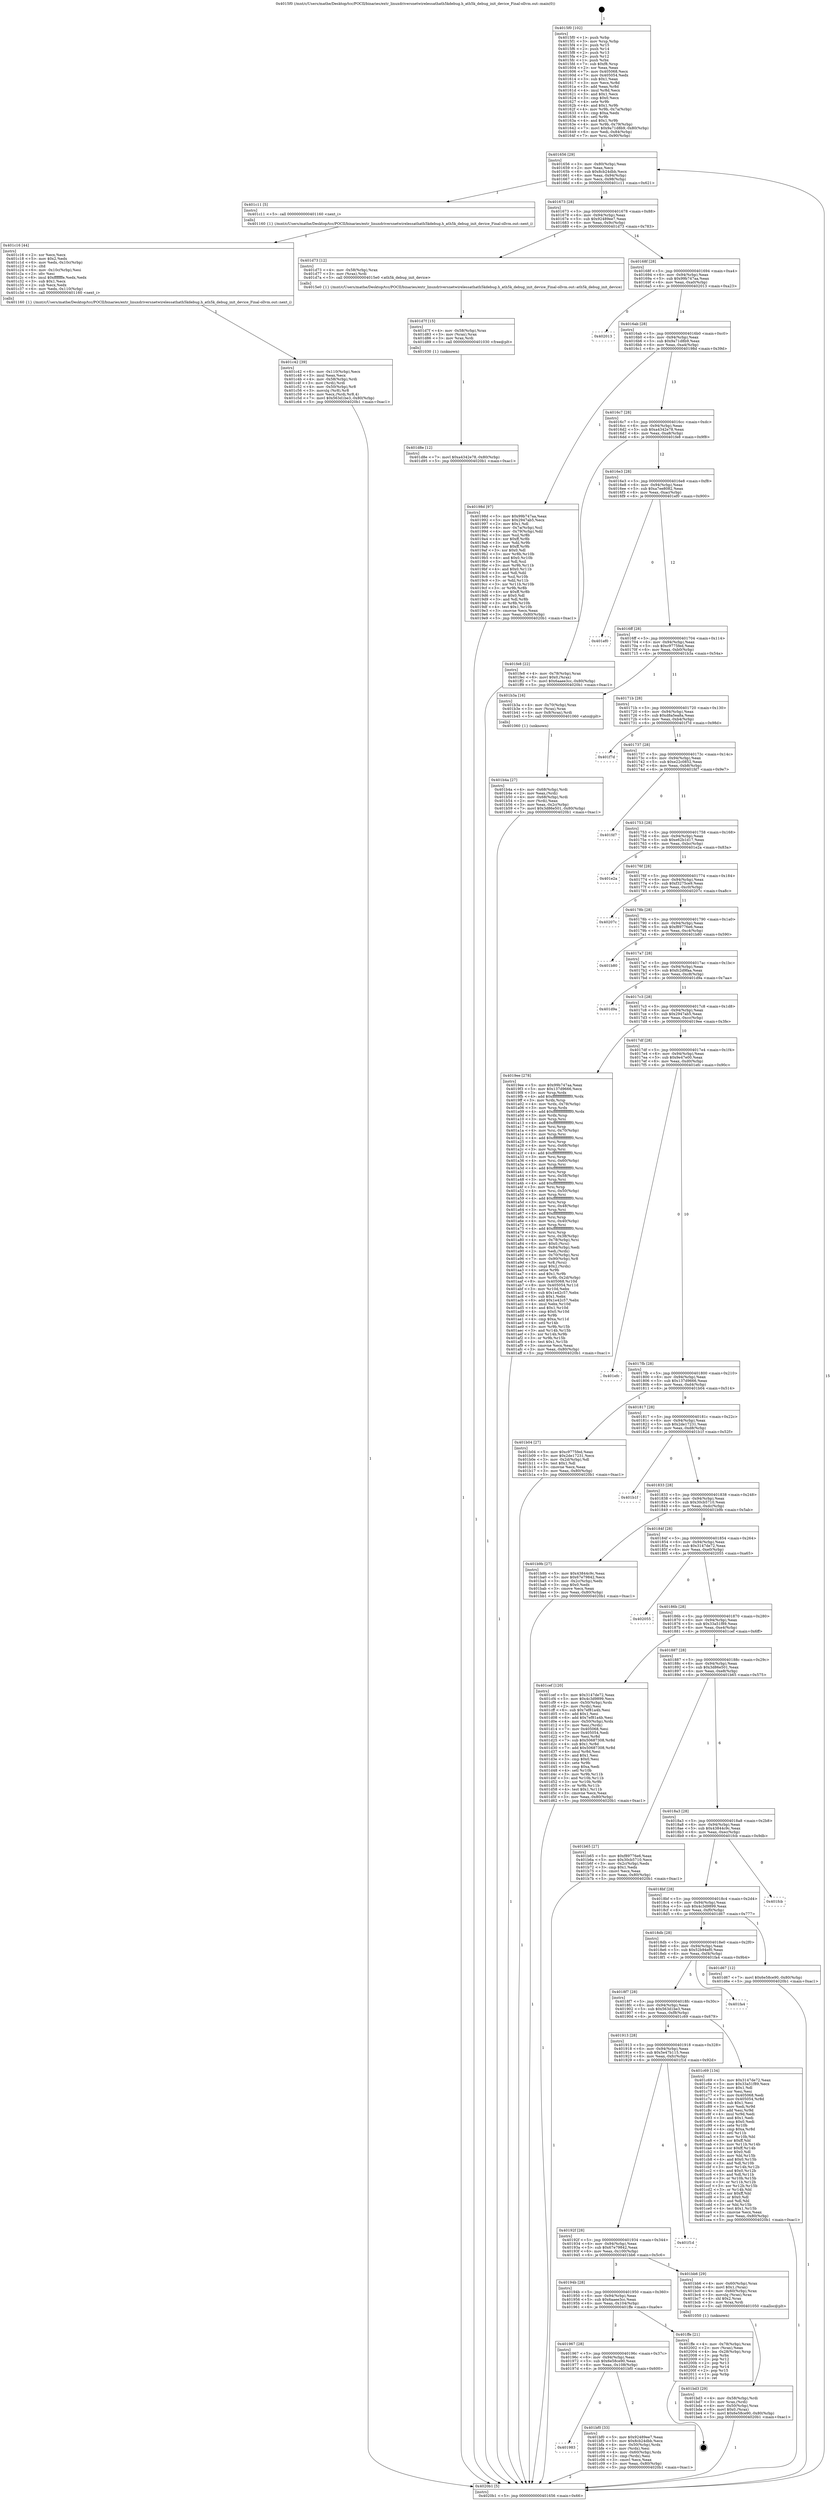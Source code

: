digraph "0x4015f0" {
  label = "0x4015f0 (/mnt/c/Users/mathe/Desktop/tcc/POCII/binaries/extr_linuxdriversnetwirelessathath5kdebug.h_ath5k_debug_init_device_Final-ollvm.out::main(0))"
  labelloc = "t"
  node[shape=record]

  Entry [label="",width=0.3,height=0.3,shape=circle,fillcolor=black,style=filled]
  "0x401656" [label="{
     0x401656 [29]\l
     | [instrs]\l
     &nbsp;&nbsp;0x401656 \<+3\>: mov -0x80(%rbp),%eax\l
     &nbsp;&nbsp;0x401659 \<+2\>: mov %eax,%ecx\l
     &nbsp;&nbsp;0x40165b \<+6\>: sub $0x8cb24dbb,%ecx\l
     &nbsp;&nbsp;0x401661 \<+6\>: mov %eax,-0x94(%rbp)\l
     &nbsp;&nbsp;0x401667 \<+6\>: mov %ecx,-0x98(%rbp)\l
     &nbsp;&nbsp;0x40166d \<+6\>: je 0000000000401c11 \<main+0x621\>\l
  }"]
  "0x401c11" [label="{
     0x401c11 [5]\l
     | [instrs]\l
     &nbsp;&nbsp;0x401c11 \<+5\>: call 0000000000401160 \<next_i\>\l
     | [calls]\l
     &nbsp;&nbsp;0x401160 \{1\} (/mnt/c/Users/mathe/Desktop/tcc/POCII/binaries/extr_linuxdriversnetwirelessathath5kdebug.h_ath5k_debug_init_device_Final-ollvm.out::next_i)\l
  }"]
  "0x401673" [label="{
     0x401673 [28]\l
     | [instrs]\l
     &nbsp;&nbsp;0x401673 \<+5\>: jmp 0000000000401678 \<main+0x88\>\l
     &nbsp;&nbsp;0x401678 \<+6\>: mov -0x94(%rbp),%eax\l
     &nbsp;&nbsp;0x40167e \<+5\>: sub $0x92489ee7,%eax\l
     &nbsp;&nbsp;0x401683 \<+6\>: mov %eax,-0x9c(%rbp)\l
     &nbsp;&nbsp;0x401689 \<+6\>: je 0000000000401d73 \<main+0x783\>\l
  }"]
  Exit [label="",width=0.3,height=0.3,shape=circle,fillcolor=black,style=filled,peripheries=2]
  "0x401d73" [label="{
     0x401d73 [12]\l
     | [instrs]\l
     &nbsp;&nbsp;0x401d73 \<+4\>: mov -0x58(%rbp),%rax\l
     &nbsp;&nbsp;0x401d77 \<+3\>: mov (%rax),%rdi\l
     &nbsp;&nbsp;0x401d7a \<+5\>: call 00000000004015e0 \<ath5k_debug_init_device\>\l
     | [calls]\l
     &nbsp;&nbsp;0x4015e0 \{1\} (/mnt/c/Users/mathe/Desktop/tcc/POCII/binaries/extr_linuxdriversnetwirelessathath5kdebug.h_ath5k_debug_init_device_Final-ollvm.out::ath5k_debug_init_device)\l
  }"]
  "0x40168f" [label="{
     0x40168f [28]\l
     | [instrs]\l
     &nbsp;&nbsp;0x40168f \<+5\>: jmp 0000000000401694 \<main+0xa4\>\l
     &nbsp;&nbsp;0x401694 \<+6\>: mov -0x94(%rbp),%eax\l
     &nbsp;&nbsp;0x40169a \<+5\>: sub $0x99b747aa,%eax\l
     &nbsp;&nbsp;0x40169f \<+6\>: mov %eax,-0xa0(%rbp)\l
     &nbsp;&nbsp;0x4016a5 \<+6\>: je 0000000000402013 \<main+0xa23\>\l
  }"]
  "0x401d8e" [label="{
     0x401d8e [12]\l
     | [instrs]\l
     &nbsp;&nbsp;0x401d8e \<+7\>: movl $0xa4342e78,-0x80(%rbp)\l
     &nbsp;&nbsp;0x401d95 \<+5\>: jmp 00000000004020b1 \<main+0xac1\>\l
  }"]
  "0x402013" [label="{
     0x402013\l
  }", style=dashed]
  "0x4016ab" [label="{
     0x4016ab [28]\l
     | [instrs]\l
     &nbsp;&nbsp;0x4016ab \<+5\>: jmp 00000000004016b0 \<main+0xc0\>\l
     &nbsp;&nbsp;0x4016b0 \<+6\>: mov -0x94(%rbp),%eax\l
     &nbsp;&nbsp;0x4016b6 \<+5\>: sub $0x9a71d8b9,%eax\l
     &nbsp;&nbsp;0x4016bb \<+6\>: mov %eax,-0xa4(%rbp)\l
     &nbsp;&nbsp;0x4016c1 \<+6\>: je 000000000040198d \<main+0x39d\>\l
  }"]
  "0x401d7f" [label="{
     0x401d7f [15]\l
     | [instrs]\l
     &nbsp;&nbsp;0x401d7f \<+4\>: mov -0x58(%rbp),%rax\l
     &nbsp;&nbsp;0x401d83 \<+3\>: mov (%rax),%rax\l
     &nbsp;&nbsp;0x401d86 \<+3\>: mov %rax,%rdi\l
     &nbsp;&nbsp;0x401d89 \<+5\>: call 0000000000401030 \<free@plt\>\l
     | [calls]\l
     &nbsp;&nbsp;0x401030 \{1\} (unknown)\l
  }"]
  "0x40198d" [label="{
     0x40198d [97]\l
     | [instrs]\l
     &nbsp;&nbsp;0x40198d \<+5\>: mov $0x99b747aa,%eax\l
     &nbsp;&nbsp;0x401992 \<+5\>: mov $0x2947ab5,%ecx\l
     &nbsp;&nbsp;0x401997 \<+2\>: mov $0x1,%dl\l
     &nbsp;&nbsp;0x401999 \<+4\>: mov -0x7a(%rbp),%sil\l
     &nbsp;&nbsp;0x40199d \<+4\>: mov -0x79(%rbp),%dil\l
     &nbsp;&nbsp;0x4019a1 \<+3\>: mov %sil,%r8b\l
     &nbsp;&nbsp;0x4019a4 \<+4\>: xor $0xff,%r8b\l
     &nbsp;&nbsp;0x4019a8 \<+3\>: mov %dil,%r9b\l
     &nbsp;&nbsp;0x4019ab \<+4\>: xor $0xff,%r9b\l
     &nbsp;&nbsp;0x4019af \<+3\>: xor $0x0,%dl\l
     &nbsp;&nbsp;0x4019b2 \<+3\>: mov %r8b,%r10b\l
     &nbsp;&nbsp;0x4019b5 \<+4\>: and $0x0,%r10b\l
     &nbsp;&nbsp;0x4019b9 \<+3\>: and %dl,%sil\l
     &nbsp;&nbsp;0x4019bc \<+3\>: mov %r9b,%r11b\l
     &nbsp;&nbsp;0x4019bf \<+4\>: and $0x0,%r11b\l
     &nbsp;&nbsp;0x4019c3 \<+3\>: and %dl,%dil\l
     &nbsp;&nbsp;0x4019c6 \<+3\>: or %sil,%r10b\l
     &nbsp;&nbsp;0x4019c9 \<+3\>: or %dil,%r11b\l
     &nbsp;&nbsp;0x4019cc \<+3\>: xor %r11b,%r10b\l
     &nbsp;&nbsp;0x4019cf \<+3\>: or %r9b,%r8b\l
     &nbsp;&nbsp;0x4019d2 \<+4\>: xor $0xff,%r8b\l
     &nbsp;&nbsp;0x4019d6 \<+3\>: or $0x0,%dl\l
     &nbsp;&nbsp;0x4019d9 \<+3\>: and %dl,%r8b\l
     &nbsp;&nbsp;0x4019dc \<+3\>: or %r8b,%r10b\l
     &nbsp;&nbsp;0x4019df \<+4\>: test $0x1,%r10b\l
     &nbsp;&nbsp;0x4019e3 \<+3\>: cmovne %ecx,%eax\l
     &nbsp;&nbsp;0x4019e6 \<+3\>: mov %eax,-0x80(%rbp)\l
     &nbsp;&nbsp;0x4019e9 \<+5\>: jmp 00000000004020b1 \<main+0xac1\>\l
  }"]
  "0x4016c7" [label="{
     0x4016c7 [28]\l
     | [instrs]\l
     &nbsp;&nbsp;0x4016c7 \<+5\>: jmp 00000000004016cc \<main+0xdc\>\l
     &nbsp;&nbsp;0x4016cc \<+6\>: mov -0x94(%rbp),%eax\l
     &nbsp;&nbsp;0x4016d2 \<+5\>: sub $0xa4342e78,%eax\l
     &nbsp;&nbsp;0x4016d7 \<+6\>: mov %eax,-0xa8(%rbp)\l
     &nbsp;&nbsp;0x4016dd \<+6\>: je 0000000000401fe8 \<main+0x9f8\>\l
  }"]
  "0x4020b1" [label="{
     0x4020b1 [5]\l
     | [instrs]\l
     &nbsp;&nbsp;0x4020b1 \<+5\>: jmp 0000000000401656 \<main+0x66\>\l
  }"]
  "0x4015f0" [label="{
     0x4015f0 [102]\l
     | [instrs]\l
     &nbsp;&nbsp;0x4015f0 \<+1\>: push %rbp\l
     &nbsp;&nbsp;0x4015f1 \<+3\>: mov %rsp,%rbp\l
     &nbsp;&nbsp;0x4015f4 \<+2\>: push %r15\l
     &nbsp;&nbsp;0x4015f6 \<+2\>: push %r14\l
     &nbsp;&nbsp;0x4015f8 \<+2\>: push %r13\l
     &nbsp;&nbsp;0x4015fa \<+2\>: push %r12\l
     &nbsp;&nbsp;0x4015fc \<+1\>: push %rbx\l
     &nbsp;&nbsp;0x4015fd \<+7\>: sub $0xf8,%rsp\l
     &nbsp;&nbsp;0x401604 \<+2\>: xor %eax,%eax\l
     &nbsp;&nbsp;0x401606 \<+7\>: mov 0x405068,%ecx\l
     &nbsp;&nbsp;0x40160d \<+7\>: mov 0x405054,%edx\l
     &nbsp;&nbsp;0x401614 \<+3\>: sub $0x1,%eax\l
     &nbsp;&nbsp;0x401617 \<+3\>: mov %ecx,%r8d\l
     &nbsp;&nbsp;0x40161a \<+3\>: add %eax,%r8d\l
     &nbsp;&nbsp;0x40161d \<+4\>: imul %r8d,%ecx\l
     &nbsp;&nbsp;0x401621 \<+3\>: and $0x1,%ecx\l
     &nbsp;&nbsp;0x401624 \<+3\>: cmp $0x0,%ecx\l
     &nbsp;&nbsp;0x401627 \<+4\>: sete %r9b\l
     &nbsp;&nbsp;0x40162b \<+4\>: and $0x1,%r9b\l
     &nbsp;&nbsp;0x40162f \<+4\>: mov %r9b,-0x7a(%rbp)\l
     &nbsp;&nbsp;0x401633 \<+3\>: cmp $0xa,%edx\l
     &nbsp;&nbsp;0x401636 \<+4\>: setl %r9b\l
     &nbsp;&nbsp;0x40163a \<+4\>: and $0x1,%r9b\l
     &nbsp;&nbsp;0x40163e \<+4\>: mov %r9b,-0x79(%rbp)\l
     &nbsp;&nbsp;0x401642 \<+7\>: movl $0x9a71d8b9,-0x80(%rbp)\l
     &nbsp;&nbsp;0x401649 \<+6\>: mov %edi,-0x84(%rbp)\l
     &nbsp;&nbsp;0x40164f \<+7\>: mov %rsi,-0x90(%rbp)\l
  }"]
  "0x401c42" [label="{
     0x401c42 [39]\l
     | [instrs]\l
     &nbsp;&nbsp;0x401c42 \<+6\>: mov -0x110(%rbp),%ecx\l
     &nbsp;&nbsp;0x401c48 \<+3\>: imul %eax,%ecx\l
     &nbsp;&nbsp;0x401c4b \<+4\>: mov -0x58(%rbp),%rdi\l
     &nbsp;&nbsp;0x401c4f \<+3\>: mov (%rdi),%rdi\l
     &nbsp;&nbsp;0x401c52 \<+4\>: mov -0x50(%rbp),%r8\l
     &nbsp;&nbsp;0x401c56 \<+3\>: movslq (%r8),%r8\l
     &nbsp;&nbsp;0x401c59 \<+4\>: mov %ecx,(%rdi,%r8,4)\l
     &nbsp;&nbsp;0x401c5d \<+7\>: movl $0x563d1be3,-0x80(%rbp)\l
     &nbsp;&nbsp;0x401c64 \<+5\>: jmp 00000000004020b1 \<main+0xac1\>\l
  }"]
  "0x401fe8" [label="{
     0x401fe8 [22]\l
     | [instrs]\l
     &nbsp;&nbsp;0x401fe8 \<+4\>: mov -0x78(%rbp),%rax\l
     &nbsp;&nbsp;0x401fec \<+6\>: movl $0x0,(%rax)\l
     &nbsp;&nbsp;0x401ff2 \<+7\>: movl $0x6aaee3cc,-0x80(%rbp)\l
     &nbsp;&nbsp;0x401ff9 \<+5\>: jmp 00000000004020b1 \<main+0xac1\>\l
  }"]
  "0x4016e3" [label="{
     0x4016e3 [28]\l
     | [instrs]\l
     &nbsp;&nbsp;0x4016e3 \<+5\>: jmp 00000000004016e8 \<main+0xf8\>\l
     &nbsp;&nbsp;0x4016e8 \<+6\>: mov -0x94(%rbp),%eax\l
     &nbsp;&nbsp;0x4016ee \<+5\>: sub $0xa7ee8082,%eax\l
     &nbsp;&nbsp;0x4016f3 \<+6\>: mov %eax,-0xac(%rbp)\l
     &nbsp;&nbsp;0x4016f9 \<+6\>: je 0000000000401ef0 \<main+0x900\>\l
  }"]
  "0x401c16" [label="{
     0x401c16 [44]\l
     | [instrs]\l
     &nbsp;&nbsp;0x401c16 \<+2\>: xor %ecx,%ecx\l
     &nbsp;&nbsp;0x401c18 \<+5\>: mov $0x2,%edx\l
     &nbsp;&nbsp;0x401c1d \<+6\>: mov %edx,-0x10c(%rbp)\l
     &nbsp;&nbsp;0x401c23 \<+1\>: cltd\l
     &nbsp;&nbsp;0x401c24 \<+6\>: mov -0x10c(%rbp),%esi\l
     &nbsp;&nbsp;0x401c2a \<+2\>: idiv %esi\l
     &nbsp;&nbsp;0x401c2c \<+6\>: imul $0xfffffffe,%edx,%edx\l
     &nbsp;&nbsp;0x401c32 \<+3\>: sub $0x1,%ecx\l
     &nbsp;&nbsp;0x401c35 \<+2\>: sub %ecx,%edx\l
     &nbsp;&nbsp;0x401c37 \<+6\>: mov %edx,-0x110(%rbp)\l
     &nbsp;&nbsp;0x401c3d \<+5\>: call 0000000000401160 \<next_i\>\l
     | [calls]\l
     &nbsp;&nbsp;0x401160 \{1\} (/mnt/c/Users/mathe/Desktop/tcc/POCII/binaries/extr_linuxdriversnetwirelessathath5kdebug.h_ath5k_debug_init_device_Final-ollvm.out::next_i)\l
  }"]
  "0x401ef0" [label="{
     0x401ef0\l
  }", style=dashed]
  "0x4016ff" [label="{
     0x4016ff [28]\l
     | [instrs]\l
     &nbsp;&nbsp;0x4016ff \<+5\>: jmp 0000000000401704 \<main+0x114\>\l
     &nbsp;&nbsp;0x401704 \<+6\>: mov -0x94(%rbp),%eax\l
     &nbsp;&nbsp;0x40170a \<+5\>: sub $0xc9775fed,%eax\l
     &nbsp;&nbsp;0x40170f \<+6\>: mov %eax,-0xb0(%rbp)\l
     &nbsp;&nbsp;0x401715 \<+6\>: je 0000000000401b3a \<main+0x54a\>\l
  }"]
  "0x401983" [label="{
     0x401983\l
  }", style=dashed]
  "0x401b3a" [label="{
     0x401b3a [16]\l
     | [instrs]\l
     &nbsp;&nbsp;0x401b3a \<+4\>: mov -0x70(%rbp),%rax\l
     &nbsp;&nbsp;0x401b3e \<+3\>: mov (%rax),%rax\l
     &nbsp;&nbsp;0x401b41 \<+4\>: mov 0x8(%rax),%rdi\l
     &nbsp;&nbsp;0x401b45 \<+5\>: call 0000000000401060 \<atoi@plt\>\l
     | [calls]\l
     &nbsp;&nbsp;0x401060 \{1\} (unknown)\l
  }"]
  "0x40171b" [label="{
     0x40171b [28]\l
     | [instrs]\l
     &nbsp;&nbsp;0x40171b \<+5\>: jmp 0000000000401720 \<main+0x130\>\l
     &nbsp;&nbsp;0x401720 \<+6\>: mov -0x94(%rbp),%eax\l
     &nbsp;&nbsp;0x401726 \<+5\>: sub $0xd8a5ea8a,%eax\l
     &nbsp;&nbsp;0x40172b \<+6\>: mov %eax,-0xb4(%rbp)\l
     &nbsp;&nbsp;0x401731 \<+6\>: je 0000000000401f7d \<main+0x98d\>\l
  }"]
  "0x401bf0" [label="{
     0x401bf0 [33]\l
     | [instrs]\l
     &nbsp;&nbsp;0x401bf0 \<+5\>: mov $0x92489ee7,%eax\l
     &nbsp;&nbsp;0x401bf5 \<+5\>: mov $0x8cb24dbb,%ecx\l
     &nbsp;&nbsp;0x401bfa \<+4\>: mov -0x50(%rbp),%rdx\l
     &nbsp;&nbsp;0x401bfe \<+2\>: mov (%rdx),%esi\l
     &nbsp;&nbsp;0x401c00 \<+4\>: mov -0x60(%rbp),%rdx\l
     &nbsp;&nbsp;0x401c04 \<+2\>: cmp (%rdx),%esi\l
     &nbsp;&nbsp;0x401c06 \<+3\>: cmovl %ecx,%eax\l
     &nbsp;&nbsp;0x401c09 \<+3\>: mov %eax,-0x80(%rbp)\l
     &nbsp;&nbsp;0x401c0c \<+5\>: jmp 00000000004020b1 \<main+0xac1\>\l
  }"]
  "0x401f7d" [label="{
     0x401f7d\l
  }", style=dashed]
  "0x401737" [label="{
     0x401737 [28]\l
     | [instrs]\l
     &nbsp;&nbsp;0x401737 \<+5\>: jmp 000000000040173c \<main+0x14c\>\l
     &nbsp;&nbsp;0x40173c \<+6\>: mov -0x94(%rbp),%eax\l
     &nbsp;&nbsp;0x401742 \<+5\>: sub $0xe22c0852,%eax\l
     &nbsp;&nbsp;0x401747 \<+6\>: mov %eax,-0xb8(%rbp)\l
     &nbsp;&nbsp;0x40174d \<+6\>: je 0000000000401fd7 \<main+0x9e7\>\l
  }"]
  "0x401967" [label="{
     0x401967 [28]\l
     | [instrs]\l
     &nbsp;&nbsp;0x401967 \<+5\>: jmp 000000000040196c \<main+0x37c\>\l
     &nbsp;&nbsp;0x40196c \<+6\>: mov -0x94(%rbp),%eax\l
     &nbsp;&nbsp;0x401972 \<+5\>: sub $0x6e58ce90,%eax\l
     &nbsp;&nbsp;0x401977 \<+6\>: mov %eax,-0x108(%rbp)\l
     &nbsp;&nbsp;0x40197d \<+6\>: je 0000000000401bf0 \<main+0x600\>\l
  }"]
  "0x401fd7" [label="{
     0x401fd7\l
  }", style=dashed]
  "0x401753" [label="{
     0x401753 [28]\l
     | [instrs]\l
     &nbsp;&nbsp;0x401753 \<+5\>: jmp 0000000000401758 \<main+0x168\>\l
     &nbsp;&nbsp;0x401758 \<+6\>: mov -0x94(%rbp),%eax\l
     &nbsp;&nbsp;0x40175e \<+5\>: sub $0xe62b1d17,%eax\l
     &nbsp;&nbsp;0x401763 \<+6\>: mov %eax,-0xbc(%rbp)\l
     &nbsp;&nbsp;0x401769 \<+6\>: je 0000000000401e2a \<main+0x83a\>\l
  }"]
  "0x401ffe" [label="{
     0x401ffe [21]\l
     | [instrs]\l
     &nbsp;&nbsp;0x401ffe \<+4\>: mov -0x78(%rbp),%rax\l
     &nbsp;&nbsp;0x402002 \<+2\>: mov (%rax),%eax\l
     &nbsp;&nbsp;0x402004 \<+4\>: lea -0x28(%rbp),%rsp\l
     &nbsp;&nbsp;0x402008 \<+1\>: pop %rbx\l
     &nbsp;&nbsp;0x402009 \<+2\>: pop %r12\l
     &nbsp;&nbsp;0x40200b \<+2\>: pop %r13\l
     &nbsp;&nbsp;0x40200d \<+2\>: pop %r14\l
     &nbsp;&nbsp;0x40200f \<+2\>: pop %r15\l
     &nbsp;&nbsp;0x402011 \<+1\>: pop %rbp\l
     &nbsp;&nbsp;0x402012 \<+1\>: ret\l
  }"]
  "0x401e2a" [label="{
     0x401e2a\l
  }", style=dashed]
  "0x40176f" [label="{
     0x40176f [28]\l
     | [instrs]\l
     &nbsp;&nbsp;0x40176f \<+5\>: jmp 0000000000401774 \<main+0x184\>\l
     &nbsp;&nbsp;0x401774 \<+6\>: mov -0x94(%rbp),%eax\l
     &nbsp;&nbsp;0x40177a \<+5\>: sub $0xf3275ce9,%eax\l
     &nbsp;&nbsp;0x40177f \<+6\>: mov %eax,-0xc0(%rbp)\l
     &nbsp;&nbsp;0x401785 \<+6\>: je 000000000040207c \<main+0xa8c\>\l
  }"]
  "0x401bd3" [label="{
     0x401bd3 [29]\l
     | [instrs]\l
     &nbsp;&nbsp;0x401bd3 \<+4\>: mov -0x58(%rbp),%rdi\l
     &nbsp;&nbsp;0x401bd7 \<+3\>: mov %rax,(%rdi)\l
     &nbsp;&nbsp;0x401bda \<+4\>: mov -0x50(%rbp),%rax\l
     &nbsp;&nbsp;0x401bde \<+6\>: movl $0x0,(%rax)\l
     &nbsp;&nbsp;0x401be4 \<+7\>: movl $0x6e58ce90,-0x80(%rbp)\l
     &nbsp;&nbsp;0x401beb \<+5\>: jmp 00000000004020b1 \<main+0xac1\>\l
  }"]
  "0x40207c" [label="{
     0x40207c\l
  }", style=dashed]
  "0x40178b" [label="{
     0x40178b [28]\l
     | [instrs]\l
     &nbsp;&nbsp;0x40178b \<+5\>: jmp 0000000000401790 \<main+0x1a0\>\l
     &nbsp;&nbsp;0x401790 \<+6\>: mov -0x94(%rbp),%eax\l
     &nbsp;&nbsp;0x401796 \<+5\>: sub $0xf89776e6,%eax\l
     &nbsp;&nbsp;0x40179b \<+6\>: mov %eax,-0xc4(%rbp)\l
     &nbsp;&nbsp;0x4017a1 \<+6\>: je 0000000000401b80 \<main+0x590\>\l
  }"]
  "0x40194b" [label="{
     0x40194b [28]\l
     | [instrs]\l
     &nbsp;&nbsp;0x40194b \<+5\>: jmp 0000000000401950 \<main+0x360\>\l
     &nbsp;&nbsp;0x401950 \<+6\>: mov -0x94(%rbp),%eax\l
     &nbsp;&nbsp;0x401956 \<+5\>: sub $0x6aaee3cc,%eax\l
     &nbsp;&nbsp;0x40195b \<+6\>: mov %eax,-0x104(%rbp)\l
     &nbsp;&nbsp;0x401961 \<+6\>: je 0000000000401ffe \<main+0xa0e\>\l
  }"]
  "0x401b80" [label="{
     0x401b80\l
  }", style=dashed]
  "0x4017a7" [label="{
     0x4017a7 [28]\l
     | [instrs]\l
     &nbsp;&nbsp;0x4017a7 \<+5\>: jmp 00000000004017ac \<main+0x1bc\>\l
     &nbsp;&nbsp;0x4017ac \<+6\>: mov -0x94(%rbp),%eax\l
     &nbsp;&nbsp;0x4017b2 \<+5\>: sub $0xfc2d9faa,%eax\l
     &nbsp;&nbsp;0x4017b7 \<+6\>: mov %eax,-0xc8(%rbp)\l
     &nbsp;&nbsp;0x4017bd \<+6\>: je 0000000000401d9a \<main+0x7aa\>\l
  }"]
  "0x401bb6" [label="{
     0x401bb6 [29]\l
     | [instrs]\l
     &nbsp;&nbsp;0x401bb6 \<+4\>: mov -0x60(%rbp),%rax\l
     &nbsp;&nbsp;0x401bba \<+6\>: movl $0x1,(%rax)\l
     &nbsp;&nbsp;0x401bc0 \<+4\>: mov -0x60(%rbp),%rax\l
     &nbsp;&nbsp;0x401bc4 \<+3\>: movslq (%rax),%rax\l
     &nbsp;&nbsp;0x401bc7 \<+4\>: shl $0x2,%rax\l
     &nbsp;&nbsp;0x401bcb \<+3\>: mov %rax,%rdi\l
     &nbsp;&nbsp;0x401bce \<+5\>: call 0000000000401050 \<malloc@plt\>\l
     | [calls]\l
     &nbsp;&nbsp;0x401050 \{1\} (unknown)\l
  }"]
  "0x401d9a" [label="{
     0x401d9a\l
  }", style=dashed]
  "0x4017c3" [label="{
     0x4017c3 [28]\l
     | [instrs]\l
     &nbsp;&nbsp;0x4017c3 \<+5\>: jmp 00000000004017c8 \<main+0x1d8\>\l
     &nbsp;&nbsp;0x4017c8 \<+6\>: mov -0x94(%rbp),%eax\l
     &nbsp;&nbsp;0x4017ce \<+5\>: sub $0x2947ab5,%eax\l
     &nbsp;&nbsp;0x4017d3 \<+6\>: mov %eax,-0xcc(%rbp)\l
     &nbsp;&nbsp;0x4017d9 \<+6\>: je 00000000004019ee \<main+0x3fe\>\l
  }"]
  "0x40192f" [label="{
     0x40192f [28]\l
     | [instrs]\l
     &nbsp;&nbsp;0x40192f \<+5\>: jmp 0000000000401934 \<main+0x344\>\l
     &nbsp;&nbsp;0x401934 \<+6\>: mov -0x94(%rbp),%eax\l
     &nbsp;&nbsp;0x40193a \<+5\>: sub $0x67e79842,%eax\l
     &nbsp;&nbsp;0x40193f \<+6\>: mov %eax,-0x100(%rbp)\l
     &nbsp;&nbsp;0x401945 \<+6\>: je 0000000000401bb6 \<main+0x5c6\>\l
  }"]
  "0x4019ee" [label="{
     0x4019ee [278]\l
     | [instrs]\l
     &nbsp;&nbsp;0x4019ee \<+5\>: mov $0x99b747aa,%eax\l
     &nbsp;&nbsp;0x4019f3 \<+5\>: mov $0x137d9666,%ecx\l
     &nbsp;&nbsp;0x4019f8 \<+3\>: mov %rsp,%rdx\l
     &nbsp;&nbsp;0x4019fb \<+4\>: add $0xfffffffffffffff0,%rdx\l
     &nbsp;&nbsp;0x4019ff \<+3\>: mov %rdx,%rsp\l
     &nbsp;&nbsp;0x401a02 \<+4\>: mov %rdx,-0x78(%rbp)\l
     &nbsp;&nbsp;0x401a06 \<+3\>: mov %rsp,%rdx\l
     &nbsp;&nbsp;0x401a09 \<+4\>: add $0xfffffffffffffff0,%rdx\l
     &nbsp;&nbsp;0x401a0d \<+3\>: mov %rdx,%rsp\l
     &nbsp;&nbsp;0x401a10 \<+3\>: mov %rsp,%rsi\l
     &nbsp;&nbsp;0x401a13 \<+4\>: add $0xfffffffffffffff0,%rsi\l
     &nbsp;&nbsp;0x401a17 \<+3\>: mov %rsi,%rsp\l
     &nbsp;&nbsp;0x401a1a \<+4\>: mov %rsi,-0x70(%rbp)\l
     &nbsp;&nbsp;0x401a1e \<+3\>: mov %rsp,%rsi\l
     &nbsp;&nbsp;0x401a21 \<+4\>: add $0xfffffffffffffff0,%rsi\l
     &nbsp;&nbsp;0x401a25 \<+3\>: mov %rsi,%rsp\l
     &nbsp;&nbsp;0x401a28 \<+4\>: mov %rsi,-0x68(%rbp)\l
     &nbsp;&nbsp;0x401a2c \<+3\>: mov %rsp,%rsi\l
     &nbsp;&nbsp;0x401a2f \<+4\>: add $0xfffffffffffffff0,%rsi\l
     &nbsp;&nbsp;0x401a33 \<+3\>: mov %rsi,%rsp\l
     &nbsp;&nbsp;0x401a36 \<+4\>: mov %rsi,-0x60(%rbp)\l
     &nbsp;&nbsp;0x401a3a \<+3\>: mov %rsp,%rsi\l
     &nbsp;&nbsp;0x401a3d \<+4\>: add $0xfffffffffffffff0,%rsi\l
     &nbsp;&nbsp;0x401a41 \<+3\>: mov %rsi,%rsp\l
     &nbsp;&nbsp;0x401a44 \<+4\>: mov %rsi,-0x58(%rbp)\l
     &nbsp;&nbsp;0x401a48 \<+3\>: mov %rsp,%rsi\l
     &nbsp;&nbsp;0x401a4b \<+4\>: add $0xfffffffffffffff0,%rsi\l
     &nbsp;&nbsp;0x401a4f \<+3\>: mov %rsi,%rsp\l
     &nbsp;&nbsp;0x401a52 \<+4\>: mov %rsi,-0x50(%rbp)\l
     &nbsp;&nbsp;0x401a56 \<+3\>: mov %rsp,%rsi\l
     &nbsp;&nbsp;0x401a59 \<+4\>: add $0xfffffffffffffff0,%rsi\l
     &nbsp;&nbsp;0x401a5d \<+3\>: mov %rsi,%rsp\l
     &nbsp;&nbsp;0x401a60 \<+4\>: mov %rsi,-0x48(%rbp)\l
     &nbsp;&nbsp;0x401a64 \<+3\>: mov %rsp,%rsi\l
     &nbsp;&nbsp;0x401a67 \<+4\>: add $0xfffffffffffffff0,%rsi\l
     &nbsp;&nbsp;0x401a6b \<+3\>: mov %rsi,%rsp\l
     &nbsp;&nbsp;0x401a6e \<+4\>: mov %rsi,-0x40(%rbp)\l
     &nbsp;&nbsp;0x401a72 \<+3\>: mov %rsp,%rsi\l
     &nbsp;&nbsp;0x401a75 \<+4\>: add $0xfffffffffffffff0,%rsi\l
     &nbsp;&nbsp;0x401a79 \<+3\>: mov %rsi,%rsp\l
     &nbsp;&nbsp;0x401a7c \<+4\>: mov %rsi,-0x38(%rbp)\l
     &nbsp;&nbsp;0x401a80 \<+4\>: mov -0x78(%rbp),%rsi\l
     &nbsp;&nbsp;0x401a84 \<+6\>: movl $0x0,(%rsi)\l
     &nbsp;&nbsp;0x401a8a \<+6\>: mov -0x84(%rbp),%edi\l
     &nbsp;&nbsp;0x401a90 \<+2\>: mov %edi,(%rdx)\l
     &nbsp;&nbsp;0x401a92 \<+4\>: mov -0x70(%rbp),%rsi\l
     &nbsp;&nbsp;0x401a96 \<+7\>: mov -0x90(%rbp),%r8\l
     &nbsp;&nbsp;0x401a9d \<+3\>: mov %r8,(%rsi)\l
     &nbsp;&nbsp;0x401aa0 \<+3\>: cmpl $0x2,(%rdx)\l
     &nbsp;&nbsp;0x401aa3 \<+4\>: setne %r9b\l
     &nbsp;&nbsp;0x401aa7 \<+4\>: and $0x1,%r9b\l
     &nbsp;&nbsp;0x401aab \<+4\>: mov %r9b,-0x2d(%rbp)\l
     &nbsp;&nbsp;0x401aaf \<+8\>: mov 0x405068,%r10d\l
     &nbsp;&nbsp;0x401ab7 \<+8\>: mov 0x405054,%r11d\l
     &nbsp;&nbsp;0x401abf \<+3\>: mov %r10d,%ebx\l
     &nbsp;&nbsp;0x401ac2 \<+6\>: sub $0x1e42c57,%ebx\l
     &nbsp;&nbsp;0x401ac8 \<+3\>: sub $0x1,%ebx\l
     &nbsp;&nbsp;0x401acb \<+6\>: add $0x1e42c57,%ebx\l
     &nbsp;&nbsp;0x401ad1 \<+4\>: imul %ebx,%r10d\l
     &nbsp;&nbsp;0x401ad5 \<+4\>: and $0x1,%r10d\l
     &nbsp;&nbsp;0x401ad9 \<+4\>: cmp $0x0,%r10d\l
     &nbsp;&nbsp;0x401add \<+4\>: sete %r9b\l
     &nbsp;&nbsp;0x401ae1 \<+4\>: cmp $0xa,%r11d\l
     &nbsp;&nbsp;0x401ae5 \<+4\>: setl %r14b\l
     &nbsp;&nbsp;0x401ae9 \<+3\>: mov %r9b,%r15b\l
     &nbsp;&nbsp;0x401aec \<+3\>: and %r14b,%r15b\l
     &nbsp;&nbsp;0x401aef \<+3\>: xor %r14b,%r9b\l
     &nbsp;&nbsp;0x401af2 \<+3\>: or %r9b,%r15b\l
     &nbsp;&nbsp;0x401af5 \<+4\>: test $0x1,%r15b\l
     &nbsp;&nbsp;0x401af9 \<+3\>: cmovne %ecx,%eax\l
     &nbsp;&nbsp;0x401afc \<+3\>: mov %eax,-0x80(%rbp)\l
     &nbsp;&nbsp;0x401aff \<+5\>: jmp 00000000004020b1 \<main+0xac1\>\l
  }"]
  "0x4017df" [label="{
     0x4017df [28]\l
     | [instrs]\l
     &nbsp;&nbsp;0x4017df \<+5\>: jmp 00000000004017e4 \<main+0x1f4\>\l
     &nbsp;&nbsp;0x4017e4 \<+6\>: mov -0x94(%rbp),%eax\l
     &nbsp;&nbsp;0x4017ea \<+5\>: sub $0x9e47e00,%eax\l
     &nbsp;&nbsp;0x4017ef \<+6\>: mov %eax,-0xd0(%rbp)\l
     &nbsp;&nbsp;0x4017f5 \<+6\>: je 0000000000401efc \<main+0x90c\>\l
  }"]
  "0x401f1d" [label="{
     0x401f1d\l
  }", style=dashed]
  "0x401913" [label="{
     0x401913 [28]\l
     | [instrs]\l
     &nbsp;&nbsp;0x401913 \<+5\>: jmp 0000000000401918 \<main+0x328\>\l
     &nbsp;&nbsp;0x401918 \<+6\>: mov -0x94(%rbp),%eax\l
     &nbsp;&nbsp;0x40191e \<+5\>: sub $0x5e47b115,%eax\l
     &nbsp;&nbsp;0x401923 \<+6\>: mov %eax,-0xfc(%rbp)\l
     &nbsp;&nbsp;0x401929 \<+6\>: je 0000000000401f1d \<main+0x92d\>\l
  }"]
  "0x401efc" [label="{
     0x401efc\l
  }", style=dashed]
  "0x4017fb" [label="{
     0x4017fb [28]\l
     | [instrs]\l
     &nbsp;&nbsp;0x4017fb \<+5\>: jmp 0000000000401800 \<main+0x210\>\l
     &nbsp;&nbsp;0x401800 \<+6\>: mov -0x94(%rbp),%eax\l
     &nbsp;&nbsp;0x401806 \<+5\>: sub $0x137d9666,%eax\l
     &nbsp;&nbsp;0x40180b \<+6\>: mov %eax,-0xd4(%rbp)\l
     &nbsp;&nbsp;0x401811 \<+6\>: je 0000000000401b04 \<main+0x514\>\l
  }"]
  "0x401c69" [label="{
     0x401c69 [134]\l
     | [instrs]\l
     &nbsp;&nbsp;0x401c69 \<+5\>: mov $0x3147de72,%eax\l
     &nbsp;&nbsp;0x401c6e \<+5\>: mov $0x33a51f89,%ecx\l
     &nbsp;&nbsp;0x401c73 \<+2\>: mov $0x1,%dl\l
     &nbsp;&nbsp;0x401c75 \<+2\>: xor %esi,%esi\l
     &nbsp;&nbsp;0x401c77 \<+7\>: mov 0x405068,%edi\l
     &nbsp;&nbsp;0x401c7e \<+8\>: mov 0x405054,%r8d\l
     &nbsp;&nbsp;0x401c86 \<+3\>: sub $0x1,%esi\l
     &nbsp;&nbsp;0x401c89 \<+3\>: mov %edi,%r9d\l
     &nbsp;&nbsp;0x401c8c \<+3\>: add %esi,%r9d\l
     &nbsp;&nbsp;0x401c8f \<+4\>: imul %r9d,%edi\l
     &nbsp;&nbsp;0x401c93 \<+3\>: and $0x1,%edi\l
     &nbsp;&nbsp;0x401c96 \<+3\>: cmp $0x0,%edi\l
     &nbsp;&nbsp;0x401c99 \<+4\>: sete %r10b\l
     &nbsp;&nbsp;0x401c9d \<+4\>: cmp $0xa,%r8d\l
     &nbsp;&nbsp;0x401ca1 \<+4\>: setl %r11b\l
     &nbsp;&nbsp;0x401ca5 \<+3\>: mov %r10b,%bl\l
     &nbsp;&nbsp;0x401ca8 \<+3\>: xor $0xff,%bl\l
     &nbsp;&nbsp;0x401cab \<+3\>: mov %r11b,%r14b\l
     &nbsp;&nbsp;0x401cae \<+4\>: xor $0xff,%r14b\l
     &nbsp;&nbsp;0x401cb2 \<+3\>: xor $0x0,%dl\l
     &nbsp;&nbsp;0x401cb5 \<+3\>: mov %bl,%r15b\l
     &nbsp;&nbsp;0x401cb8 \<+4\>: and $0x0,%r15b\l
     &nbsp;&nbsp;0x401cbc \<+3\>: and %dl,%r10b\l
     &nbsp;&nbsp;0x401cbf \<+3\>: mov %r14b,%r12b\l
     &nbsp;&nbsp;0x401cc2 \<+4\>: and $0x0,%r12b\l
     &nbsp;&nbsp;0x401cc6 \<+3\>: and %dl,%r11b\l
     &nbsp;&nbsp;0x401cc9 \<+3\>: or %r10b,%r15b\l
     &nbsp;&nbsp;0x401ccc \<+3\>: or %r11b,%r12b\l
     &nbsp;&nbsp;0x401ccf \<+3\>: xor %r12b,%r15b\l
     &nbsp;&nbsp;0x401cd2 \<+3\>: or %r14b,%bl\l
     &nbsp;&nbsp;0x401cd5 \<+3\>: xor $0xff,%bl\l
     &nbsp;&nbsp;0x401cd8 \<+3\>: or $0x0,%dl\l
     &nbsp;&nbsp;0x401cdb \<+2\>: and %dl,%bl\l
     &nbsp;&nbsp;0x401cdd \<+3\>: or %bl,%r15b\l
     &nbsp;&nbsp;0x401ce0 \<+4\>: test $0x1,%r15b\l
     &nbsp;&nbsp;0x401ce4 \<+3\>: cmovne %ecx,%eax\l
     &nbsp;&nbsp;0x401ce7 \<+3\>: mov %eax,-0x80(%rbp)\l
     &nbsp;&nbsp;0x401cea \<+5\>: jmp 00000000004020b1 \<main+0xac1\>\l
  }"]
  "0x401b04" [label="{
     0x401b04 [27]\l
     | [instrs]\l
     &nbsp;&nbsp;0x401b04 \<+5\>: mov $0xc9775fed,%eax\l
     &nbsp;&nbsp;0x401b09 \<+5\>: mov $0x2de17231,%ecx\l
     &nbsp;&nbsp;0x401b0e \<+3\>: mov -0x2d(%rbp),%dl\l
     &nbsp;&nbsp;0x401b11 \<+3\>: test $0x1,%dl\l
     &nbsp;&nbsp;0x401b14 \<+3\>: cmovne %ecx,%eax\l
     &nbsp;&nbsp;0x401b17 \<+3\>: mov %eax,-0x80(%rbp)\l
     &nbsp;&nbsp;0x401b1a \<+5\>: jmp 00000000004020b1 \<main+0xac1\>\l
  }"]
  "0x401817" [label="{
     0x401817 [28]\l
     | [instrs]\l
     &nbsp;&nbsp;0x401817 \<+5\>: jmp 000000000040181c \<main+0x22c\>\l
     &nbsp;&nbsp;0x40181c \<+6\>: mov -0x94(%rbp),%eax\l
     &nbsp;&nbsp;0x401822 \<+5\>: sub $0x2de17231,%eax\l
     &nbsp;&nbsp;0x401827 \<+6\>: mov %eax,-0xd8(%rbp)\l
     &nbsp;&nbsp;0x40182d \<+6\>: je 0000000000401b1f \<main+0x52f\>\l
  }"]
  "0x401b4a" [label="{
     0x401b4a [27]\l
     | [instrs]\l
     &nbsp;&nbsp;0x401b4a \<+4\>: mov -0x68(%rbp),%rdi\l
     &nbsp;&nbsp;0x401b4e \<+2\>: mov %eax,(%rdi)\l
     &nbsp;&nbsp;0x401b50 \<+4\>: mov -0x68(%rbp),%rdi\l
     &nbsp;&nbsp;0x401b54 \<+2\>: mov (%rdi),%eax\l
     &nbsp;&nbsp;0x401b56 \<+3\>: mov %eax,-0x2c(%rbp)\l
     &nbsp;&nbsp;0x401b59 \<+7\>: movl $0x3d86e501,-0x80(%rbp)\l
     &nbsp;&nbsp;0x401b60 \<+5\>: jmp 00000000004020b1 \<main+0xac1\>\l
  }"]
  "0x4018f7" [label="{
     0x4018f7 [28]\l
     | [instrs]\l
     &nbsp;&nbsp;0x4018f7 \<+5\>: jmp 00000000004018fc \<main+0x30c\>\l
     &nbsp;&nbsp;0x4018fc \<+6\>: mov -0x94(%rbp),%eax\l
     &nbsp;&nbsp;0x401902 \<+5\>: sub $0x563d1be3,%eax\l
     &nbsp;&nbsp;0x401907 \<+6\>: mov %eax,-0xf8(%rbp)\l
     &nbsp;&nbsp;0x40190d \<+6\>: je 0000000000401c69 \<main+0x679\>\l
  }"]
  "0x401b1f" [label="{
     0x401b1f\l
  }", style=dashed]
  "0x401833" [label="{
     0x401833 [28]\l
     | [instrs]\l
     &nbsp;&nbsp;0x401833 \<+5\>: jmp 0000000000401838 \<main+0x248\>\l
     &nbsp;&nbsp;0x401838 \<+6\>: mov -0x94(%rbp),%eax\l
     &nbsp;&nbsp;0x40183e \<+5\>: sub $0x30cb5710,%eax\l
     &nbsp;&nbsp;0x401843 \<+6\>: mov %eax,-0xdc(%rbp)\l
     &nbsp;&nbsp;0x401849 \<+6\>: je 0000000000401b9b \<main+0x5ab\>\l
  }"]
  "0x401fa4" [label="{
     0x401fa4\l
  }", style=dashed]
  "0x401b9b" [label="{
     0x401b9b [27]\l
     | [instrs]\l
     &nbsp;&nbsp;0x401b9b \<+5\>: mov $0x43844c9c,%eax\l
     &nbsp;&nbsp;0x401ba0 \<+5\>: mov $0x67e79842,%ecx\l
     &nbsp;&nbsp;0x401ba5 \<+3\>: mov -0x2c(%rbp),%edx\l
     &nbsp;&nbsp;0x401ba8 \<+3\>: cmp $0x0,%edx\l
     &nbsp;&nbsp;0x401bab \<+3\>: cmove %ecx,%eax\l
     &nbsp;&nbsp;0x401bae \<+3\>: mov %eax,-0x80(%rbp)\l
     &nbsp;&nbsp;0x401bb1 \<+5\>: jmp 00000000004020b1 \<main+0xac1\>\l
  }"]
  "0x40184f" [label="{
     0x40184f [28]\l
     | [instrs]\l
     &nbsp;&nbsp;0x40184f \<+5\>: jmp 0000000000401854 \<main+0x264\>\l
     &nbsp;&nbsp;0x401854 \<+6\>: mov -0x94(%rbp),%eax\l
     &nbsp;&nbsp;0x40185a \<+5\>: sub $0x3147de72,%eax\l
     &nbsp;&nbsp;0x40185f \<+6\>: mov %eax,-0xe0(%rbp)\l
     &nbsp;&nbsp;0x401865 \<+6\>: je 0000000000402055 \<main+0xa65\>\l
  }"]
  "0x4018db" [label="{
     0x4018db [28]\l
     | [instrs]\l
     &nbsp;&nbsp;0x4018db \<+5\>: jmp 00000000004018e0 \<main+0x2f0\>\l
     &nbsp;&nbsp;0x4018e0 \<+6\>: mov -0x94(%rbp),%eax\l
     &nbsp;&nbsp;0x4018e6 \<+5\>: sub $0x52b94ef0,%eax\l
     &nbsp;&nbsp;0x4018eb \<+6\>: mov %eax,-0xf4(%rbp)\l
     &nbsp;&nbsp;0x4018f1 \<+6\>: je 0000000000401fa4 \<main+0x9b4\>\l
  }"]
  "0x402055" [label="{
     0x402055\l
  }", style=dashed]
  "0x40186b" [label="{
     0x40186b [28]\l
     | [instrs]\l
     &nbsp;&nbsp;0x40186b \<+5\>: jmp 0000000000401870 \<main+0x280\>\l
     &nbsp;&nbsp;0x401870 \<+6\>: mov -0x94(%rbp),%eax\l
     &nbsp;&nbsp;0x401876 \<+5\>: sub $0x33a51f89,%eax\l
     &nbsp;&nbsp;0x40187b \<+6\>: mov %eax,-0xe4(%rbp)\l
     &nbsp;&nbsp;0x401881 \<+6\>: je 0000000000401cef \<main+0x6ff\>\l
  }"]
  "0x401d67" [label="{
     0x401d67 [12]\l
     | [instrs]\l
     &nbsp;&nbsp;0x401d67 \<+7\>: movl $0x6e58ce90,-0x80(%rbp)\l
     &nbsp;&nbsp;0x401d6e \<+5\>: jmp 00000000004020b1 \<main+0xac1\>\l
  }"]
  "0x401cef" [label="{
     0x401cef [120]\l
     | [instrs]\l
     &nbsp;&nbsp;0x401cef \<+5\>: mov $0x3147de72,%eax\l
     &nbsp;&nbsp;0x401cf4 \<+5\>: mov $0x4c3d9899,%ecx\l
     &nbsp;&nbsp;0x401cf9 \<+4\>: mov -0x50(%rbp),%rdx\l
     &nbsp;&nbsp;0x401cfd \<+2\>: mov (%rdx),%esi\l
     &nbsp;&nbsp;0x401cff \<+6\>: sub $0x7ef81a4b,%esi\l
     &nbsp;&nbsp;0x401d05 \<+3\>: add $0x1,%esi\l
     &nbsp;&nbsp;0x401d08 \<+6\>: add $0x7ef81a4b,%esi\l
     &nbsp;&nbsp;0x401d0e \<+4\>: mov -0x50(%rbp),%rdx\l
     &nbsp;&nbsp;0x401d12 \<+2\>: mov %esi,(%rdx)\l
     &nbsp;&nbsp;0x401d14 \<+7\>: mov 0x405068,%esi\l
     &nbsp;&nbsp;0x401d1b \<+7\>: mov 0x405054,%edi\l
     &nbsp;&nbsp;0x401d22 \<+3\>: mov %esi,%r8d\l
     &nbsp;&nbsp;0x401d25 \<+7\>: sub $0x50687308,%r8d\l
     &nbsp;&nbsp;0x401d2c \<+4\>: sub $0x1,%r8d\l
     &nbsp;&nbsp;0x401d30 \<+7\>: add $0x50687308,%r8d\l
     &nbsp;&nbsp;0x401d37 \<+4\>: imul %r8d,%esi\l
     &nbsp;&nbsp;0x401d3b \<+3\>: and $0x1,%esi\l
     &nbsp;&nbsp;0x401d3e \<+3\>: cmp $0x0,%esi\l
     &nbsp;&nbsp;0x401d41 \<+4\>: sete %r9b\l
     &nbsp;&nbsp;0x401d45 \<+3\>: cmp $0xa,%edi\l
     &nbsp;&nbsp;0x401d48 \<+4\>: setl %r10b\l
     &nbsp;&nbsp;0x401d4c \<+3\>: mov %r9b,%r11b\l
     &nbsp;&nbsp;0x401d4f \<+3\>: and %r10b,%r11b\l
     &nbsp;&nbsp;0x401d52 \<+3\>: xor %r10b,%r9b\l
     &nbsp;&nbsp;0x401d55 \<+3\>: or %r9b,%r11b\l
     &nbsp;&nbsp;0x401d58 \<+4\>: test $0x1,%r11b\l
     &nbsp;&nbsp;0x401d5c \<+3\>: cmovne %ecx,%eax\l
     &nbsp;&nbsp;0x401d5f \<+3\>: mov %eax,-0x80(%rbp)\l
     &nbsp;&nbsp;0x401d62 \<+5\>: jmp 00000000004020b1 \<main+0xac1\>\l
  }"]
  "0x401887" [label="{
     0x401887 [28]\l
     | [instrs]\l
     &nbsp;&nbsp;0x401887 \<+5\>: jmp 000000000040188c \<main+0x29c\>\l
     &nbsp;&nbsp;0x40188c \<+6\>: mov -0x94(%rbp),%eax\l
     &nbsp;&nbsp;0x401892 \<+5\>: sub $0x3d86e501,%eax\l
     &nbsp;&nbsp;0x401897 \<+6\>: mov %eax,-0xe8(%rbp)\l
     &nbsp;&nbsp;0x40189d \<+6\>: je 0000000000401b65 \<main+0x575\>\l
  }"]
  "0x4018bf" [label="{
     0x4018bf [28]\l
     | [instrs]\l
     &nbsp;&nbsp;0x4018bf \<+5\>: jmp 00000000004018c4 \<main+0x2d4\>\l
     &nbsp;&nbsp;0x4018c4 \<+6\>: mov -0x94(%rbp),%eax\l
     &nbsp;&nbsp;0x4018ca \<+5\>: sub $0x4c3d9899,%eax\l
     &nbsp;&nbsp;0x4018cf \<+6\>: mov %eax,-0xf0(%rbp)\l
     &nbsp;&nbsp;0x4018d5 \<+6\>: je 0000000000401d67 \<main+0x777\>\l
  }"]
  "0x401b65" [label="{
     0x401b65 [27]\l
     | [instrs]\l
     &nbsp;&nbsp;0x401b65 \<+5\>: mov $0xf89776e6,%eax\l
     &nbsp;&nbsp;0x401b6a \<+5\>: mov $0x30cb5710,%ecx\l
     &nbsp;&nbsp;0x401b6f \<+3\>: mov -0x2c(%rbp),%edx\l
     &nbsp;&nbsp;0x401b72 \<+3\>: cmp $0x1,%edx\l
     &nbsp;&nbsp;0x401b75 \<+3\>: cmovl %ecx,%eax\l
     &nbsp;&nbsp;0x401b78 \<+3\>: mov %eax,-0x80(%rbp)\l
     &nbsp;&nbsp;0x401b7b \<+5\>: jmp 00000000004020b1 \<main+0xac1\>\l
  }"]
  "0x4018a3" [label="{
     0x4018a3 [28]\l
     | [instrs]\l
     &nbsp;&nbsp;0x4018a3 \<+5\>: jmp 00000000004018a8 \<main+0x2b8\>\l
     &nbsp;&nbsp;0x4018a8 \<+6\>: mov -0x94(%rbp),%eax\l
     &nbsp;&nbsp;0x4018ae \<+5\>: sub $0x43844c9c,%eax\l
     &nbsp;&nbsp;0x4018b3 \<+6\>: mov %eax,-0xec(%rbp)\l
     &nbsp;&nbsp;0x4018b9 \<+6\>: je 0000000000401fcb \<main+0x9db\>\l
  }"]
  "0x401fcb" [label="{
     0x401fcb\l
  }", style=dashed]
  Entry -> "0x4015f0" [label=" 1"]
  "0x401656" -> "0x401c11" [label=" 1"]
  "0x401656" -> "0x401673" [label=" 15"]
  "0x401ffe" -> Exit [label=" 1"]
  "0x401673" -> "0x401d73" [label=" 1"]
  "0x401673" -> "0x40168f" [label=" 14"]
  "0x401fe8" -> "0x4020b1" [label=" 1"]
  "0x40168f" -> "0x402013" [label=" 0"]
  "0x40168f" -> "0x4016ab" [label=" 14"]
  "0x401d8e" -> "0x4020b1" [label=" 1"]
  "0x4016ab" -> "0x40198d" [label=" 1"]
  "0x4016ab" -> "0x4016c7" [label=" 13"]
  "0x40198d" -> "0x4020b1" [label=" 1"]
  "0x4015f0" -> "0x401656" [label=" 1"]
  "0x4020b1" -> "0x401656" [label=" 15"]
  "0x401d7f" -> "0x401d8e" [label=" 1"]
  "0x4016c7" -> "0x401fe8" [label=" 1"]
  "0x4016c7" -> "0x4016e3" [label=" 12"]
  "0x401d73" -> "0x401d7f" [label=" 1"]
  "0x4016e3" -> "0x401ef0" [label=" 0"]
  "0x4016e3" -> "0x4016ff" [label=" 12"]
  "0x401d67" -> "0x4020b1" [label=" 1"]
  "0x4016ff" -> "0x401b3a" [label=" 1"]
  "0x4016ff" -> "0x40171b" [label=" 11"]
  "0x401cef" -> "0x4020b1" [label=" 1"]
  "0x40171b" -> "0x401f7d" [label=" 0"]
  "0x40171b" -> "0x401737" [label=" 11"]
  "0x401c69" -> "0x4020b1" [label=" 1"]
  "0x401737" -> "0x401fd7" [label=" 0"]
  "0x401737" -> "0x401753" [label=" 11"]
  "0x401c16" -> "0x401c42" [label=" 1"]
  "0x401753" -> "0x401e2a" [label=" 0"]
  "0x401753" -> "0x40176f" [label=" 11"]
  "0x401c11" -> "0x401c16" [label=" 1"]
  "0x40176f" -> "0x40207c" [label=" 0"]
  "0x40176f" -> "0x40178b" [label=" 11"]
  "0x401967" -> "0x401983" [label=" 0"]
  "0x40178b" -> "0x401b80" [label=" 0"]
  "0x40178b" -> "0x4017a7" [label=" 11"]
  "0x401967" -> "0x401bf0" [label=" 2"]
  "0x4017a7" -> "0x401d9a" [label=" 0"]
  "0x4017a7" -> "0x4017c3" [label=" 11"]
  "0x401c42" -> "0x4020b1" [label=" 1"]
  "0x4017c3" -> "0x4019ee" [label=" 1"]
  "0x4017c3" -> "0x4017df" [label=" 10"]
  "0x40194b" -> "0x401ffe" [label=" 1"]
  "0x4019ee" -> "0x4020b1" [label=" 1"]
  "0x401bf0" -> "0x4020b1" [label=" 2"]
  "0x4017df" -> "0x401efc" [label=" 0"]
  "0x4017df" -> "0x4017fb" [label=" 10"]
  "0x401bb6" -> "0x401bd3" [label=" 1"]
  "0x4017fb" -> "0x401b04" [label=" 1"]
  "0x4017fb" -> "0x401817" [label=" 9"]
  "0x401b04" -> "0x4020b1" [label=" 1"]
  "0x401b3a" -> "0x401b4a" [label=" 1"]
  "0x401b4a" -> "0x4020b1" [label=" 1"]
  "0x40192f" -> "0x40194b" [label=" 3"]
  "0x401817" -> "0x401b1f" [label=" 0"]
  "0x401817" -> "0x401833" [label=" 9"]
  "0x40194b" -> "0x401967" [label=" 2"]
  "0x401833" -> "0x401b9b" [label=" 1"]
  "0x401833" -> "0x40184f" [label=" 8"]
  "0x401913" -> "0x40192f" [label=" 4"]
  "0x40184f" -> "0x402055" [label=" 0"]
  "0x40184f" -> "0x40186b" [label=" 8"]
  "0x401bd3" -> "0x4020b1" [label=" 1"]
  "0x40186b" -> "0x401cef" [label=" 1"]
  "0x40186b" -> "0x401887" [label=" 7"]
  "0x4018f7" -> "0x401913" [label=" 4"]
  "0x401887" -> "0x401b65" [label=" 1"]
  "0x401887" -> "0x4018a3" [label=" 6"]
  "0x401b65" -> "0x4020b1" [label=" 1"]
  "0x401b9b" -> "0x4020b1" [label=" 1"]
  "0x40192f" -> "0x401bb6" [label=" 1"]
  "0x4018a3" -> "0x401fcb" [label=" 0"]
  "0x4018a3" -> "0x4018bf" [label=" 6"]
  "0x4018f7" -> "0x401c69" [label=" 1"]
  "0x4018bf" -> "0x401d67" [label=" 1"]
  "0x4018bf" -> "0x4018db" [label=" 5"]
  "0x401913" -> "0x401f1d" [label=" 0"]
  "0x4018db" -> "0x401fa4" [label=" 0"]
  "0x4018db" -> "0x4018f7" [label=" 5"]
}
